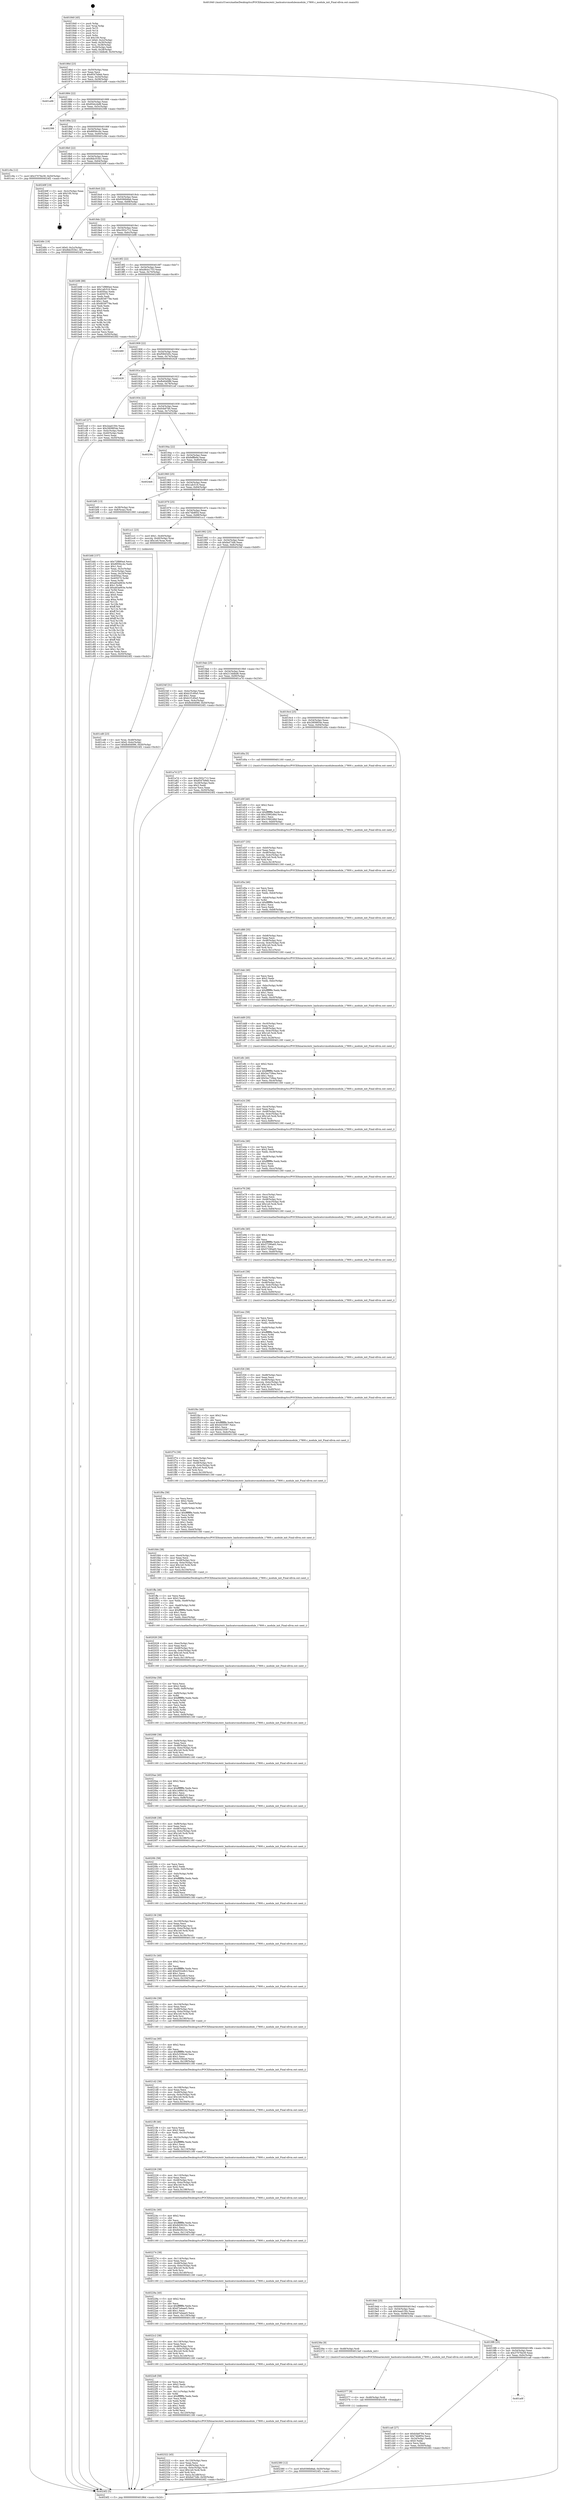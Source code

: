 digraph "0x401840" {
  label = "0x401840 (/mnt/c/Users/mathe/Desktop/tcc/POCII/binaries/extr_hashcatsrcmodulesmodule_17800.c_module_init_Final-ollvm.out::main(0))"
  labelloc = "t"
  node[shape=record]

  Entry [label="",width=0.3,height=0.3,shape=circle,fillcolor=black,style=filled]
  "0x40186d" [label="{
     0x40186d [23]\l
     | [instrs]\l
     &nbsp;&nbsp;0x40186d \<+3\>: mov -0x50(%rbp),%eax\l
     &nbsp;&nbsp;0x401870 \<+2\>: mov %eax,%ecx\l
     &nbsp;&nbsp;0x401872 \<+6\>: sub $0x8547b9eb,%ecx\l
     &nbsp;&nbsp;0x401878 \<+3\>: mov %eax,-0x54(%rbp)\l
     &nbsp;&nbsp;0x40187b \<+3\>: mov %ecx,-0x58(%rbp)\l
     &nbsp;&nbsp;0x40187e \<+6\>: je 0000000000401a98 \<main+0x258\>\l
  }"]
  "0x401a98" [label="{
     0x401a98\l
  }", style=dashed]
  "0x401884" [label="{
     0x401884 [22]\l
     | [instrs]\l
     &nbsp;&nbsp;0x401884 \<+5\>: jmp 0000000000401889 \<main+0x49\>\l
     &nbsp;&nbsp;0x401889 \<+3\>: mov -0x54(%rbp),%eax\l
     &nbsp;&nbsp;0x40188c \<+5\>: sub $0x85dccbd8,%eax\l
     &nbsp;&nbsp;0x401891 \<+3\>: mov %eax,-0x5c(%rbp)\l
     &nbsp;&nbsp;0x401894 \<+6\>: je 0000000000402398 \<main+0xb58\>\l
  }"]
  Exit [label="",width=0.3,height=0.3,shape=circle,fillcolor=black,style=filled,peripheries=2]
  "0x402398" [label="{
     0x402398\l
  }", style=dashed]
  "0x40189a" [label="{
     0x40189a [22]\l
     | [instrs]\l
     &nbsp;&nbsp;0x40189a \<+5\>: jmp 000000000040189f \<main+0x5f\>\l
     &nbsp;&nbsp;0x40189f \<+3\>: mov -0x54(%rbp),%eax\l
     &nbsp;&nbsp;0x4018a2 \<+5\>: sub $0x8959cc4c,%eax\l
     &nbsp;&nbsp;0x4018a7 \<+3\>: mov %eax,-0x60(%rbp)\l
     &nbsp;&nbsp;0x4018aa \<+6\>: je 0000000000401c9a \<main+0x45a\>\l
  }"]
  "0x402380" [label="{
     0x402380 [12]\l
     | [instrs]\l
     &nbsp;&nbsp;0x402380 \<+7\>: movl $0x9366b8ab,-0x50(%rbp)\l
     &nbsp;&nbsp;0x402387 \<+5\>: jmp 00000000004024f2 \<main+0xcb2\>\l
  }"]
  "0x401c9a" [label="{
     0x401c9a [12]\l
     | [instrs]\l
     &nbsp;&nbsp;0x401c9a \<+7\>: movl $0x37076e39,-0x50(%rbp)\l
     &nbsp;&nbsp;0x401ca1 \<+5\>: jmp 00000000004024f2 \<main+0xcb2\>\l
  }"]
  "0x4018b0" [label="{
     0x4018b0 [22]\l
     | [instrs]\l
     &nbsp;&nbsp;0x4018b0 \<+5\>: jmp 00000000004018b5 \<main+0x75\>\l
     &nbsp;&nbsp;0x4018b5 \<+3\>: mov -0x54(%rbp),%eax\l
     &nbsp;&nbsp;0x4018b8 \<+5\>: sub $0x8bb353b1,%eax\l
     &nbsp;&nbsp;0x4018bd \<+3\>: mov %eax,-0x64(%rbp)\l
     &nbsp;&nbsp;0x4018c0 \<+6\>: je 000000000040249f \<main+0xc5f\>\l
  }"]
  "0x402377" [label="{
     0x402377 [9]\l
     | [instrs]\l
     &nbsp;&nbsp;0x402377 \<+4\>: mov -0x48(%rbp),%rdi\l
     &nbsp;&nbsp;0x40237b \<+5\>: call 0000000000401030 \<free@plt\>\l
     | [calls]\l
     &nbsp;&nbsp;0x401030 \{1\} (unknown)\l
  }"]
  "0x40249f" [label="{
     0x40249f [19]\l
     | [instrs]\l
     &nbsp;&nbsp;0x40249f \<+3\>: mov -0x2c(%rbp),%eax\l
     &nbsp;&nbsp;0x4024a2 \<+7\>: add $0x100,%rsp\l
     &nbsp;&nbsp;0x4024a9 \<+1\>: pop %rbx\l
     &nbsp;&nbsp;0x4024aa \<+2\>: pop %r12\l
     &nbsp;&nbsp;0x4024ac \<+2\>: pop %r14\l
     &nbsp;&nbsp;0x4024ae \<+2\>: pop %r15\l
     &nbsp;&nbsp;0x4024b0 \<+1\>: pop %rbp\l
     &nbsp;&nbsp;0x4024b1 \<+1\>: ret\l
  }"]
  "0x4018c6" [label="{
     0x4018c6 [22]\l
     | [instrs]\l
     &nbsp;&nbsp;0x4018c6 \<+5\>: jmp 00000000004018cb \<main+0x8b\>\l
     &nbsp;&nbsp;0x4018cb \<+3\>: mov -0x54(%rbp),%eax\l
     &nbsp;&nbsp;0x4018ce \<+5\>: sub $0x9366b8ab,%eax\l
     &nbsp;&nbsp;0x4018d3 \<+3\>: mov %eax,-0x68(%rbp)\l
     &nbsp;&nbsp;0x4018d6 \<+6\>: je 000000000040248c \<main+0xc4c\>\l
  }"]
  "0x402322" [label="{
     0x402322 [45]\l
     | [instrs]\l
     &nbsp;&nbsp;0x402322 \<+6\>: mov -0x120(%rbp),%ecx\l
     &nbsp;&nbsp;0x402328 \<+3\>: imul %eax,%ecx\l
     &nbsp;&nbsp;0x40232b \<+4\>: mov -0x48(%rbp),%rsi\l
     &nbsp;&nbsp;0x40232f \<+4\>: movslq -0x4c(%rbp),%rdi\l
     &nbsp;&nbsp;0x402333 \<+7\>: imul $0x1e0,%rdi,%rdi\l
     &nbsp;&nbsp;0x40233a \<+3\>: add %rdi,%rsi\l
     &nbsp;&nbsp;0x40233d \<+6\>: mov %ecx,0x1d8(%rsi)\l
     &nbsp;&nbsp;0x402343 \<+7\>: movl $0xfa473db,-0x50(%rbp)\l
     &nbsp;&nbsp;0x40234a \<+5\>: jmp 00000000004024f2 \<main+0xcb2\>\l
  }"]
  "0x40248c" [label="{
     0x40248c [19]\l
     | [instrs]\l
     &nbsp;&nbsp;0x40248c \<+7\>: movl $0x0,-0x2c(%rbp)\l
     &nbsp;&nbsp;0x402493 \<+7\>: movl $0x8bb353b1,-0x50(%rbp)\l
     &nbsp;&nbsp;0x40249a \<+5\>: jmp 00000000004024f2 \<main+0xcb2\>\l
  }"]
  "0x4018dc" [label="{
     0x4018dc [22]\l
     | [instrs]\l
     &nbsp;&nbsp;0x4018dc \<+5\>: jmp 00000000004018e1 \<main+0xa1\>\l
     &nbsp;&nbsp;0x4018e1 \<+3\>: mov -0x54(%rbp),%eax\l
     &nbsp;&nbsp;0x4018e4 \<+5\>: sub $0xc502c712,%eax\l
     &nbsp;&nbsp;0x4018e9 \<+3\>: mov %eax,-0x6c(%rbp)\l
     &nbsp;&nbsp;0x4018ec \<+6\>: je 0000000000401b98 \<main+0x358\>\l
  }"]
  "0x4022e8" [label="{
     0x4022e8 [58]\l
     | [instrs]\l
     &nbsp;&nbsp;0x4022e8 \<+2\>: xor %ecx,%ecx\l
     &nbsp;&nbsp;0x4022ea \<+5\>: mov $0x2,%edx\l
     &nbsp;&nbsp;0x4022ef \<+6\>: mov %edx,-0x11c(%rbp)\l
     &nbsp;&nbsp;0x4022f5 \<+1\>: cltd\l
     &nbsp;&nbsp;0x4022f6 \<+7\>: mov -0x11c(%rbp),%r8d\l
     &nbsp;&nbsp;0x4022fd \<+3\>: idiv %r8d\l
     &nbsp;&nbsp;0x402300 \<+6\>: imul $0xfffffffe,%edx,%edx\l
     &nbsp;&nbsp;0x402306 \<+3\>: mov %ecx,%r9d\l
     &nbsp;&nbsp;0x402309 \<+3\>: sub %edx,%r9d\l
     &nbsp;&nbsp;0x40230c \<+2\>: mov %ecx,%edx\l
     &nbsp;&nbsp;0x40230e \<+3\>: sub $0x1,%edx\l
     &nbsp;&nbsp;0x402311 \<+3\>: add %edx,%r9d\l
     &nbsp;&nbsp;0x402314 \<+3\>: sub %r9d,%ecx\l
     &nbsp;&nbsp;0x402317 \<+6\>: mov %ecx,-0x120(%rbp)\l
     &nbsp;&nbsp;0x40231d \<+5\>: call 0000000000401160 \<next_i\>\l
     | [calls]\l
     &nbsp;&nbsp;0x401160 \{1\} (/mnt/c/Users/mathe/Desktop/tcc/POCII/binaries/extr_hashcatsrcmodulesmodule_17800.c_module_init_Final-ollvm.out::next_i)\l
  }"]
  "0x401b98" [label="{
     0x401b98 [88]\l
     | [instrs]\l
     &nbsp;&nbsp;0x401b98 \<+5\>: mov $0x72f880a4,%eax\l
     &nbsp;&nbsp;0x401b9d \<+5\>: mov $0x1afc516,%ecx\l
     &nbsp;&nbsp;0x401ba2 \<+7\>: mov 0x4050ac,%edx\l
     &nbsp;&nbsp;0x401ba9 \<+7\>: mov 0x405070,%esi\l
     &nbsp;&nbsp;0x401bb0 \<+2\>: mov %edx,%edi\l
     &nbsp;&nbsp;0x401bb2 \<+6\>: add $0x8038778e,%edi\l
     &nbsp;&nbsp;0x401bb8 \<+3\>: sub $0x1,%edi\l
     &nbsp;&nbsp;0x401bbb \<+6\>: sub $0x8038778e,%edi\l
     &nbsp;&nbsp;0x401bc1 \<+3\>: imul %edi,%edx\l
     &nbsp;&nbsp;0x401bc4 \<+3\>: and $0x1,%edx\l
     &nbsp;&nbsp;0x401bc7 \<+3\>: cmp $0x0,%edx\l
     &nbsp;&nbsp;0x401bca \<+4\>: sete %r8b\l
     &nbsp;&nbsp;0x401bce \<+3\>: cmp $0xa,%esi\l
     &nbsp;&nbsp;0x401bd1 \<+4\>: setl %r9b\l
     &nbsp;&nbsp;0x401bd5 \<+3\>: mov %r8b,%r10b\l
     &nbsp;&nbsp;0x401bd8 \<+3\>: and %r9b,%r10b\l
     &nbsp;&nbsp;0x401bdb \<+3\>: xor %r9b,%r8b\l
     &nbsp;&nbsp;0x401bde \<+3\>: or %r8b,%r10b\l
     &nbsp;&nbsp;0x401be1 \<+4\>: test $0x1,%r10b\l
     &nbsp;&nbsp;0x401be5 \<+3\>: cmovne %ecx,%eax\l
     &nbsp;&nbsp;0x401be8 \<+3\>: mov %eax,-0x50(%rbp)\l
     &nbsp;&nbsp;0x401beb \<+5\>: jmp 00000000004024f2 \<main+0xcb2\>\l
  }"]
  "0x4018f2" [label="{
     0x4018f2 [22]\l
     | [instrs]\l
     &nbsp;&nbsp;0x4018f2 \<+5\>: jmp 00000000004018f7 \<main+0xb7\>\l
     &nbsp;&nbsp;0x4018f7 \<+3\>: mov -0x54(%rbp),%eax\l
     &nbsp;&nbsp;0x4018fa \<+5\>: sub $0xd9cb1753,%eax\l
     &nbsp;&nbsp;0x4018ff \<+3\>: mov %eax,-0x70(%rbp)\l
     &nbsp;&nbsp;0x401902 \<+6\>: je 0000000000402480 \<main+0xc40\>\l
  }"]
  "0x4022c2" [label="{
     0x4022c2 [38]\l
     | [instrs]\l
     &nbsp;&nbsp;0x4022c2 \<+6\>: mov -0x118(%rbp),%ecx\l
     &nbsp;&nbsp;0x4022c8 \<+3\>: imul %eax,%ecx\l
     &nbsp;&nbsp;0x4022cb \<+4\>: mov -0x48(%rbp),%rsi\l
     &nbsp;&nbsp;0x4022cf \<+4\>: movslq -0x4c(%rbp),%rdi\l
     &nbsp;&nbsp;0x4022d3 \<+7\>: imul $0x1e0,%rdi,%rdi\l
     &nbsp;&nbsp;0x4022da \<+3\>: add %rdi,%rsi\l
     &nbsp;&nbsp;0x4022dd \<+6\>: mov %ecx,0x1d4(%rsi)\l
     &nbsp;&nbsp;0x4022e3 \<+5\>: call 0000000000401160 \<next_i\>\l
     | [calls]\l
     &nbsp;&nbsp;0x401160 \{1\} (/mnt/c/Users/mathe/Desktop/tcc/POCII/binaries/extr_hashcatsrcmodulesmodule_17800.c_module_init_Final-ollvm.out::next_i)\l
  }"]
  "0x402480" [label="{
     0x402480\l
  }", style=dashed]
  "0x401908" [label="{
     0x401908 [22]\l
     | [instrs]\l
     &nbsp;&nbsp;0x401908 \<+5\>: jmp 000000000040190d \<main+0xcd\>\l
     &nbsp;&nbsp;0x40190d \<+3\>: mov -0x54(%rbp),%eax\l
     &nbsp;&nbsp;0x401910 \<+5\>: sub $0xf584545c,%eax\l
     &nbsp;&nbsp;0x401915 \<+3\>: mov %eax,-0x74(%rbp)\l
     &nbsp;&nbsp;0x401918 \<+6\>: je 0000000000402428 \<main+0xbe8\>\l
  }"]
  "0x40229a" [label="{
     0x40229a [40]\l
     | [instrs]\l
     &nbsp;&nbsp;0x40229a \<+5\>: mov $0x2,%ecx\l
     &nbsp;&nbsp;0x40229f \<+1\>: cltd\l
     &nbsp;&nbsp;0x4022a0 \<+2\>: idiv %ecx\l
     &nbsp;&nbsp;0x4022a2 \<+6\>: imul $0xfffffffe,%edx,%ecx\l
     &nbsp;&nbsp;0x4022a8 \<+6\>: sub $0x67a4aae5,%ecx\l
     &nbsp;&nbsp;0x4022ae \<+3\>: add $0x1,%ecx\l
     &nbsp;&nbsp;0x4022b1 \<+6\>: add $0x67a4aae5,%ecx\l
     &nbsp;&nbsp;0x4022b7 \<+6\>: mov %ecx,-0x118(%rbp)\l
     &nbsp;&nbsp;0x4022bd \<+5\>: call 0000000000401160 \<next_i\>\l
     | [calls]\l
     &nbsp;&nbsp;0x401160 \{1\} (/mnt/c/Users/mathe/Desktop/tcc/POCII/binaries/extr_hashcatsrcmodulesmodule_17800.c_module_init_Final-ollvm.out::next_i)\l
  }"]
  "0x402428" [label="{
     0x402428\l
  }", style=dashed]
  "0x40191e" [label="{
     0x40191e [22]\l
     | [instrs]\l
     &nbsp;&nbsp;0x40191e \<+5\>: jmp 0000000000401923 \<main+0xe3\>\l
     &nbsp;&nbsp;0x401923 \<+3\>: mov -0x54(%rbp),%eax\l
     &nbsp;&nbsp;0x401926 \<+5\>: sub $0xfb40d086,%eax\l
     &nbsp;&nbsp;0x40192b \<+3\>: mov %eax,-0x78(%rbp)\l
     &nbsp;&nbsp;0x40192e \<+6\>: je 0000000000401cef \<main+0x4af\>\l
  }"]
  "0x402274" [label="{
     0x402274 [38]\l
     | [instrs]\l
     &nbsp;&nbsp;0x402274 \<+6\>: mov -0x114(%rbp),%ecx\l
     &nbsp;&nbsp;0x40227a \<+3\>: imul %eax,%ecx\l
     &nbsp;&nbsp;0x40227d \<+4\>: mov -0x48(%rbp),%rsi\l
     &nbsp;&nbsp;0x402281 \<+4\>: movslq -0x4c(%rbp),%rdi\l
     &nbsp;&nbsp;0x402285 \<+7\>: imul $0x1e0,%rdi,%rdi\l
     &nbsp;&nbsp;0x40228c \<+3\>: add %rdi,%rsi\l
     &nbsp;&nbsp;0x40228f \<+6\>: mov %ecx,0x1d0(%rsi)\l
     &nbsp;&nbsp;0x402295 \<+5\>: call 0000000000401160 \<next_i\>\l
     | [calls]\l
     &nbsp;&nbsp;0x401160 \{1\} (/mnt/c/Users/mathe/Desktop/tcc/POCII/binaries/extr_hashcatsrcmodulesmodule_17800.c_module_init_Final-ollvm.out::next_i)\l
  }"]
  "0x401cef" [label="{
     0x401cef [27]\l
     | [instrs]\l
     &nbsp;&nbsp;0x401cef \<+5\>: mov $0x2ead150c,%eax\l
     &nbsp;&nbsp;0x401cf4 \<+5\>: mov $0x2809854e,%ecx\l
     &nbsp;&nbsp;0x401cf9 \<+3\>: mov -0x4c(%rbp),%edx\l
     &nbsp;&nbsp;0x401cfc \<+3\>: cmp -0x40(%rbp),%edx\l
     &nbsp;&nbsp;0x401cff \<+3\>: cmovl %ecx,%eax\l
     &nbsp;&nbsp;0x401d02 \<+3\>: mov %eax,-0x50(%rbp)\l
     &nbsp;&nbsp;0x401d05 \<+5\>: jmp 00000000004024f2 \<main+0xcb2\>\l
  }"]
  "0x401934" [label="{
     0x401934 [22]\l
     | [instrs]\l
     &nbsp;&nbsp;0x401934 \<+5\>: jmp 0000000000401939 \<main+0xf9\>\l
     &nbsp;&nbsp;0x401939 \<+3\>: mov -0x54(%rbp),%eax\l
     &nbsp;&nbsp;0x40193c \<+5\>: sub $0xfcfa9784,%eax\l
     &nbsp;&nbsp;0x401941 \<+3\>: mov %eax,-0x7c(%rbp)\l
     &nbsp;&nbsp;0x401944 \<+6\>: je 000000000040238c \<main+0xb4c\>\l
  }"]
  "0x40224c" [label="{
     0x40224c [40]\l
     | [instrs]\l
     &nbsp;&nbsp;0x40224c \<+5\>: mov $0x2,%ecx\l
     &nbsp;&nbsp;0x402251 \<+1\>: cltd\l
     &nbsp;&nbsp;0x402252 \<+2\>: idiv %ecx\l
     &nbsp;&nbsp;0x402254 \<+6\>: imul $0xfffffffe,%edx,%ecx\l
     &nbsp;&nbsp;0x40225a \<+6\>: add $0x8d29232c,%ecx\l
     &nbsp;&nbsp;0x402260 \<+3\>: add $0x1,%ecx\l
     &nbsp;&nbsp;0x402263 \<+6\>: sub $0x8d29232c,%ecx\l
     &nbsp;&nbsp;0x402269 \<+6\>: mov %ecx,-0x114(%rbp)\l
     &nbsp;&nbsp;0x40226f \<+5\>: call 0000000000401160 \<next_i\>\l
     | [calls]\l
     &nbsp;&nbsp;0x401160 \{1\} (/mnt/c/Users/mathe/Desktop/tcc/POCII/binaries/extr_hashcatsrcmodulesmodule_17800.c_module_init_Final-ollvm.out::next_i)\l
  }"]
  "0x40238c" [label="{
     0x40238c\l
  }", style=dashed]
  "0x40194a" [label="{
     0x40194a [22]\l
     | [instrs]\l
     &nbsp;&nbsp;0x40194a \<+5\>: jmp 000000000040194f \<main+0x10f\>\l
     &nbsp;&nbsp;0x40194f \<+3\>: mov -0x54(%rbp),%eax\l
     &nbsp;&nbsp;0x401952 \<+5\>: sub $0xfefffe6e,%eax\l
     &nbsp;&nbsp;0x401957 \<+3\>: mov %eax,-0x80(%rbp)\l
     &nbsp;&nbsp;0x40195a \<+6\>: je 00000000004024e6 \<main+0xca6\>\l
  }"]
  "0x402226" [label="{
     0x402226 [38]\l
     | [instrs]\l
     &nbsp;&nbsp;0x402226 \<+6\>: mov -0x110(%rbp),%ecx\l
     &nbsp;&nbsp;0x40222c \<+3\>: imul %eax,%ecx\l
     &nbsp;&nbsp;0x40222f \<+4\>: mov -0x48(%rbp),%rsi\l
     &nbsp;&nbsp;0x402233 \<+4\>: movslq -0x4c(%rbp),%rdi\l
     &nbsp;&nbsp;0x402237 \<+7\>: imul $0x1e0,%rdi,%rdi\l
     &nbsp;&nbsp;0x40223e \<+3\>: add %rdi,%rsi\l
     &nbsp;&nbsp;0x402241 \<+6\>: mov %ecx,0x198(%rsi)\l
     &nbsp;&nbsp;0x402247 \<+5\>: call 0000000000401160 \<next_i\>\l
     | [calls]\l
     &nbsp;&nbsp;0x401160 \{1\} (/mnt/c/Users/mathe/Desktop/tcc/POCII/binaries/extr_hashcatsrcmodulesmodule_17800.c_module_init_Final-ollvm.out::next_i)\l
  }"]
  "0x4024e6" [label="{
     0x4024e6\l
  }", style=dashed]
  "0x401960" [label="{
     0x401960 [25]\l
     | [instrs]\l
     &nbsp;&nbsp;0x401960 \<+5\>: jmp 0000000000401965 \<main+0x125\>\l
     &nbsp;&nbsp;0x401965 \<+3\>: mov -0x54(%rbp),%eax\l
     &nbsp;&nbsp;0x401968 \<+5\>: sub $0x1afc516,%eax\l
     &nbsp;&nbsp;0x40196d \<+6\>: mov %eax,-0x84(%rbp)\l
     &nbsp;&nbsp;0x401973 \<+6\>: je 0000000000401bf0 \<main+0x3b0\>\l
  }"]
  "0x4021f8" [label="{
     0x4021f8 [46]\l
     | [instrs]\l
     &nbsp;&nbsp;0x4021f8 \<+2\>: xor %ecx,%ecx\l
     &nbsp;&nbsp;0x4021fa \<+5\>: mov $0x2,%edx\l
     &nbsp;&nbsp;0x4021ff \<+6\>: mov %edx,-0x10c(%rbp)\l
     &nbsp;&nbsp;0x402205 \<+1\>: cltd\l
     &nbsp;&nbsp;0x402206 \<+7\>: mov -0x10c(%rbp),%r8d\l
     &nbsp;&nbsp;0x40220d \<+3\>: idiv %r8d\l
     &nbsp;&nbsp;0x402210 \<+6\>: imul $0xfffffffe,%edx,%edx\l
     &nbsp;&nbsp;0x402216 \<+3\>: sub $0x1,%ecx\l
     &nbsp;&nbsp;0x402219 \<+2\>: sub %ecx,%edx\l
     &nbsp;&nbsp;0x40221b \<+6\>: mov %edx,-0x110(%rbp)\l
     &nbsp;&nbsp;0x402221 \<+5\>: call 0000000000401160 \<next_i\>\l
     | [calls]\l
     &nbsp;&nbsp;0x401160 \{1\} (/mnt/c/Users/mathe/Desktop/tcc/POCII/binaries/extr_hashcatsrcmodulesmodule_17800.c_module_init_Final-ollvm.out::next_i)\l
  }"]
  "0x401bf0" [label="{
     0x401bf0 [13]\l
     | [instrs]\l
     &nbsp;&nbsp;0x401bf0 \<+4\>: mov -0x38(%rbp),%rax\l
     &nbsp;&nbsp;0x401bf4 \<+4\>: mov 0x8(%rax),%rdi\l
     &nbsp;&nbsp;0x401bf8 \<+5\>: call 0000000000401060 \<atoi@plt\>\l
     | [calls]\l
     &nbsp;&nbsp;0x401060 \{1\} (unknown)\l
  }"]
  "0x401979" [label="{
     0x401979 [25]\l
     | [instrs]\l
     &nbsp;&nbsp;0x401979 \<+5\>: jmp 000000000040197e \<main+0x13e\>\l
     &nbsp;&nbsp;0x40197e \<+3\>: mov -0x54(%rbp),%eax\l
     &nbsp;&nbsp;0x401981 \<+5\>: sub $0x74b8f54,%eax\l
     &nbsp;&nbsp;0x401986 \<+6\>: mov %eax,-0x88(%rbp)\l
     &nbsp;&nbsp;0x40198c \<+6\>: je 0000000000401cc1 \<main+0x481\>\l
  }"]
  "0x4021d2" [label="{
     0x4021d2 [38]\l
     | [instrs]\l
     &nbsp;&nbsp;0x4021d2 \<+6\>: mov -0x108(%rbp),%ecx\l
     &nbsp;&nbsp;0x4021d8 \<+3\>: imul %eax,%ecx\l
     &nbsp;&nbsp;0x4021db \<+4\>: mov -0x48(%rbp),%rsi\l
     &nbsp;&nbsp;0x4021df \<+4\>: movslq -0x4c(%rbp),%rdi\l
     &nbsp;&nbsp;0x4021e3 \<+7\>: imul $0x1e0,%rdi,%rdi\l
     &nbsp;&nbsp;0x4021ea \<+3\>: add %rdi,%rsi\l
     &nbsp;&nbsp;0x4021ed \<+6\>: mov %ecx,0x194(%rsi)\l
     &nbsp;&nbsp;0x4021f3 \<+5\>: call 0000000000401160 \<next_i\>\l
     | [calls]\l
     &nbsp;&nbsp;0x401160 \{1\} (/mnt/c/Users/mathe/Desktop/tcc/POCII/binaries/extr_hashcatsrcmodulesmodule_17800.c_module_init_Final-ollvm.out::next_i)\l
  }"]
  "0x401cc1" [label="{
     0x401cc1 [23]\l
     | [instrs]\l
     &nbsp;&nbsp;0x401cc1 \<+7\>: movl $0x1,-0x40(%rbp)\l
     &nbsp;&nbsp;0x401cc8 \<+4\>: movslq -0x40(%rbp),%rax\l
     &nbsp;&nbsp;0x401ccc \<+7\>: imul $0x1e0,%rax,%rdi\l
     &nbsp;&nbsp;0x401cd3 \<+5\>: call 0000000000401050 \<malloc@plt\>\l
     | [calls]\l
     &nbsp;&nbsp;0x401050 \{1\} (unknown)\l
  }"]
  "0x401992" [label="{
     0x401992 [25]\l
     | [instrs]\l
     &nbsp;&nbsp;0x401992 \<+5\>: jmp 0000000000401997 \<main+0x157\>\l
     &nbsp;&nbsp;0x401997 \<+3\>: mov -0x54(%rbp),%eax\l
     &nbsp;&nbsp;0x40199a \<+5\>: sub $0xfa473db,%eax\l
     &nbsp;&nbsp;0x40199f \<+6\>: mov %eax,-0x8c(%rbp)\l
     &nbsp;&nbsp;0x4019a5 \<+6\>: je 000000000040234f \<main+0xb0f\>\l
  }"]
  "0x4021aa" [label="{
     0x4021aa [40]\l
     | [instrs]\l
     &nbsp;&nbsp;0x4021aa \<+5\>: mov $0x2,%ecx\l
     &nbsp;&nbsp;0x4021af \<+1\>: cltd\l
     &nbsp;&nbsp;0x4021b0 \<+2\>: idiv %ecx\l
     &nbsp;&nbsp;0x4021b2 \<+6\>: imul $0xfffffffe,%edx,%ecx\l
     &nbsp;&nbsp;0x4021b8 \<+6\>: sub $0x5c539ced,%ecx\l
     &nbsp;&nbsp;0x4021be \<+3\>: add $0x1,%ecx\l
     &nbsp;&nbsp;0x4021c1 \<+6\>: add $0x5c539ced,%ecx\l
     &nbsp;&nbsp;0x4021c7 \<+6\>: mov %ecx,-0x108(%rbp)\l
     &nbsp;&nbsp;0x4021cd \<+5\>: call 0000000000401160 \<next_i\>\l
     | [calls]\l
     &nbsp;&nbsp;0x401160 \{1\} (/mnt/c/Users/mathe/Desktop/tcc/POCII/binaries/extr_hashcatsrcmodulesmodule_17800.c_module_init_Final-ollvm.out::next_i)\l
  }"]
  "0x40234f" [label="{
     0x40234f [31]\l
     | [instrs]\l
     &nbsp;&nbsp;0x40234f \<+3\>: mov -0x4c(%rbp),%eax\l
     &nbsp;&nbsp;0x402352 \<+5\>: add $0xb1f1d0a5,%eax\l
     &nbsp;&nbsp;0x402357 \<+3\>: add $0x1,%eax\l
     &nbsp;&nbsp;0x40235a \<+5\>: sub $0xb1f1d0a5,%eax\l
     &nbsp;&nbsp;0x40235f \<+3\>: mov %eax,-0x4c(%rbp)\l
     &nbsp;&nbsp;0x402362 \<+7\>: movl $0xfb40d086,-0x50(%rbp)\l
     &nbsp;&nbsp;0x402369 \<+5\>: jmp 00000000004024f2 \<main+0xcb2\>\l
  }"]
  "0x4019ab" [label="{
     0x4019ab [25]\l
     | [instrs]\l
     &nbsp;&nbsp;0x4019ab \<+5\>: jmp 00000000004019b0 \<main+0x170\>\l
     &nbsp;&nbsp;0x4019b0 \<+3\>: mov -0x54(%rbp),%eax\l
     &nbsp;&nbsp;0x4019b3 \<+5\>: sub $0x213ddbd6,%eax\l
     &nbsp;&nbsp;0x4019b8 \<+6\>: mov %eax,-0x90(%rbp)\l
     &nbsp;&nbsp;0x4019be \<+6\>: je 0000000000401a7d \<main+0x23d\>\l
  }"]
  "0x402184" [label="{
     0x402184 [38]\l
     | [instrs]\l
     &nbsp;&nbsp;0x402184 \<+6\>: mov -0x104(%rbp),%ecx\l
     &nbsp;&nbsp;0x40218a \<+3\>: imul %eax,%ecx\l
     &nbsp;&nbsp;0x40218d \<+4\>: mov -0x48(%rbp),%rsi\l
     &nbsp;&nbsp;0x402191 \<+4\>: movslq -0x4c(%rbp),%rdi\l
     &nbsp;&nbsp;0x402195 \<+7\>: imul $0x1e0,%rdi,%rdi\l
     &nbsp;&nbsp;0x40219c \<+3\>: add %rdi,%rsi\l
     &nbsp;&nbsp;0x40219f \<+6\>: mov %ecx,0x190(%rsi)\l
     &nbsp;&nbsp;0x4021a5 \<+5\>: call 0000000000401160 \<next_i\>\l
     | [calls]\l
     &nbsp;&nbsp;0x401160 \{1\} (/mnt/c/Users/mathe/Desktop/tcc/POCII/binaries/extr_hashcatsrcmodulesmodule_17800.c_module_init_Final-ollvm.out::next_i)\l
  }"]
  "0x401a7d" [label="{
     0x401a7d [27]\l
     | [instrs]\l
     &nbsp;&nbsp;0x401a7d \<+5\>: mov $0xc502c712,%eax\l
     &nbsp;&nbsp;0x401a82 \<+5\>: mov $0x8547b9eb,%ecx\l
     &nbsp;&nbsp;0x401a87 \<+3\>: mov -0x28(%rbp),%edx\l
     &nbsp;&nbsp;0x401a8a \<+3\>: cmp $0x2,%edx\l
     &nbsp;&nbsp;0x401a8d \<+3\>: cmovne %ecx,%eax\l
     &nbsp;&nbsp;0x401a90 \<+3\>: mov %eax,-0x50(%rbp)\l
     &nbsp;&nbsp;0x401a93 \<+5\>: jmp 00000000004024f2 \<main+0xcb2\>\l
  }"]
  "0x4019c4" [label="{
     0x4019c4 [25]\l
     | [instrs]\l
     &nbsp;&nbsp;0x4019c4 \<+5\>: jmp 00000000004019c9 \<main+0x189\>\l
     &nbsp;&nbsp;0x4019c9 \<+3\>: mov -0x54(%rbp),%eax\l
     &nbsp;&nbsp;0x4019cc \<+5\>: sub $0x2809854e,%eax\l
     &nbsp;&nbsp;0x4019d1 \<+6\>: mov %eax,-0x94(%rbp)\l
     &nbsp;&nbsp;0x4019d7 \<+6\>: je 0000000000401d0a \<main+0x4ca\>\l
  }"]
  "0x4024f2" [label="{
     0x4024f2 [5]\l
     | [instrs]\l
     &nbsp;&nbsp;0x4024f2 \<+5\>: jmp 000000000040186d \<main+0x2d\>\l
  }"]
  "0x401840" [label="{
     0x401840 [45]\l
     | [instrs]\l
     &nbsp;&nbsp;0x401840 \<+1\>: push %rbp\l
     &nbsp;&nbsp;0x401841 \<+3\>: mov %rsp,%rbp\l
     &nbsp;&nbsp;0x401844 \<+2\>: push %r15\l
     &nbsp;&nbsp;0x401846 \<+2\>: push %r14\l
     &nbsp;&nbsp;0x401848 \<+2\>: push %r12\l
     &nbsp;&nbsp;0x40184a \<+1\>: push %rbx\l
     &nbsp;&nbsp;0x40184b \<+7\>: sub $0x100,%rsp\l
     &nbsp;&nbsp;0x401852 \<+7\>: movl $0x0,-0x2c(%rbp)\l
     &nbsp;&nbsp;0x401859 \<+3\>: mov %edi,-0x30(%rbp)\l
     &nbsp;&nbsp;0x40185c \<+4\>: mov %rsi,-0x38(%rbp)\l
     &nbsp;&nbsp;0x401860 \<+3\>: mov -0x30(%rbp),%edi\l
     &nbsp;&nbsp;0x401863 \<+3\>: mov %edi,-0x28(%rbp)\l
     &nbsp;&nbsp;0x401866 \<+7\>: movl $0x213ddbd6,-0x50(%rbp)\l
  }"]
  "0x401bfd" [label="{
     0x401bfd [157]\l
     | [instrs]\l
     &nbsp;&nbsp;0x401bfd \<+5\>: mov $0x72f880a4,%ecx\l
     &nbsp;&nbsp;0x401c02 \<+5\>: mov $0x8959cc4c,%edx\l
     &nbsp;&nbsp;0x401c07 \<+3\>: mov $0x1,%sil\l
     &nbsp;&nbsp;0x401c0a \<+3\>: mov %eax,-0x3c(%rbp)\l
     &nbsp;&nbsp;0x401c0d \<+3\>: mov -0x3c(%rbp),%eax\l
     &nbsp;&nbsp;0x401c10 \<+3\>: mov %eax,-0x24(%rbp)\l
     &nbsp;&nbsp;0x401c13 \<+7\>: mov 0x4050ac,%eax\l
     &nbsp;&nbsp;0x401c1a \<+8\>: mov 0x405070,%r8d\l
     &nbsp;&nbsp;0x401c22 \<+3\>: mov %eax,%r9d\l
     &nbsp;&nbsp;0x401c25 \<+7\>: sub $0xa83a663e,%r9d\l
     &nbsp;&nbsp;0x401c2c \<+4\>: sub $0x1,%r9d\l
     &nbsp;&nbsp;0x401c30 \<+7\>: add $0xa83a663e,%r9d\l
     &nbsp;&nbsp;0x401c37 \<+4\>: imul %r9d,%eax\l
     &nbsp;&nbsp;0x401c3b \<+3\>: and $0x1,%eax\l
     &nbsp;&nbsp;0x401c3e \<+3\>: cmp $0x0,%eax\l
     &nbsp;&nbsp;0x401c41 \<+4\>: sete %r10b\l
     &nbsp;&nbsp;0x401c45 \<+4\>: cmp $0xa,%r8d\l
     &nbsp;&nbsp;0x401c49 \<+4\>: setl %r11b\l
     &nbsp;&nbsp;0x401c4d \<+3\>: mov %r10b,%bl\l
     &nbsp;&nbsp;0x401c50 \<+3\>: xor $0xff,%bl\l
     &nbsp;&nbsp;0x401c53 \<+3\>: mov %r11b,%r14b\l
     &nbsp;&nbsp;0x401c56 \<+4\>: xor $0xff,%r14b\l
     &nbsp;&nbsp;0x401c5a \<+4\>: xor $0x1,%sil\l
     &nbsp;&nbsp;0x401c5e \<+3\>: mov %bl,%r15b\l
     &nbsp;&nbsp;0x401c61 \<+4\>: and $0xff,%r15b\l
     &nbsp;&nbsp;0x401c65 \<+3\>: and %sil,%r10b\l
     &nbsp;&nbsp;0x401c68 \<+3\>: mov %r14b,%r12b\l
     &nbsp;&nbsp;0x401c6b \<+4\>: and $0xff,%r12b\l
     &nbsp;&nbsp;0x401c6f \<+3\>: and %sil,%r11b\l
     &nbsp;&nbsp;0x401c72 \<+3\>: or %r10b,%r15b\l
     &nbsp;&nbsp;0x401c75 \<+3\>: or %r11b,%r12b\l
     &nbsp;&nbsp;0x401c78 \<+3\>: xor %r12b,%r15b\l
     &nbsp;&nbsp;0x401c7b \<+3\>: or %r14b,%bl\l
     &nbsp;&nbsp;0x401c7e \<+3\>: xor $0xff,%bl\l
     &nbsp;&nbsp;0x401c81 \<+4\>: or $0x1,%sil\l
     &nbsp;&nbsp;0x401c85 \<+3\>: and %sil,%bl\l
     &nbsp;&nbsp;0x401c88 \<+3\>: or %bl,%r15b\l
     &nbsp;&nbsp;0x401c8b \<+4\>: test $0x1,%r15b\l
     &nbsp;&nbsp;0x401c8f \<+3\>: cmovne %edx,%ecx\l
     &nbsp;&nbsp;0x401c92 \<+3\>: mov %ecx,-0x50(%rbp)\l
     &nbsp;&nbsp;0x401c95 \<+5\>: jmp 00000000004024f2 \<main+0xcb2\>\l
  }"]
  "0x40215c" [label="{
     0x40215c [40]\l
     | [instrs]\l
     &nbsp;&nbsp;0x40215c \<+5\>: mov $0x2,%ecx\l
     &nbsp;&nbsp;0x402161 \<+1\>: cltd\l
     &nbsp;&nbsp;0x402162 \<+2\>: idiv %ecx\l
     &nbsp;&nbsp;0x402164 \<+6\>: imul $0xfffffffe,%edx,%ecx\l
     &nbsp;&nbsp;0x40216a \<+6\>: add $0xe552e8c3,%ecx\l
     &nbsp;&nbsp;0x402170 \<+3\>: add $0x1,%ecx\l
     &nbsp;&nbsp;0x402173 \<+6\>: sub $0xe552e8c3,%ecx\l
     &nbsp;&nbsp;0x402179 \<+6\>: mov %ecx,-0x104(%rbp)\l
     &nbsp;&nbsp;0x40217f \<+5\>: call 0000000000401160 \<next_i\>\l
     | [calls]\l
     &nbsp;&nbsp;0x401160 \{1\} (/mnt/c/Users/mathe/Desktop/tcc/POCII/binaries/extr_hashcatsrcmodulesmodule_17800.c_module_init_Final-ollvm.out::next_i)\l
  }"]
  "0x401d0a" [label="{
     0x401d0a [5]\l
     | [instrs]\l
     &nbsp;&nbsp;0x401d0a \<+5\>: call 0000000000401160 \<next_i\>\l
     | [calls]\l
     &nbsp;&nbsp;0x401160 \{1\} (/mnt/c/Users/mathe/Desktop/tcc/POCII/binaries/extr_hashcatsrcmodulesmodule_17800.c_module_init_Final-ollvm.out::next_i)\l
  }"]
  "0x4019dd" [label="{
     0x4019dd [25]\l
     | [instrs]\l
     &nbsp;&nbsp;0x4019dd \<+5\>: jmp 00000000004019e2 \<main+0x1a2\>\l
     &nbsp;&nbsp;0x4019e2 \<+3\>: mov -0x54(%rbp),%eax\l
     &nbsp;&nbsp;0x4019e5 \<+5\>: sub $0x2ead150c,%eax\l
     &nbsp;&nbsp;0x4019ea \<+6\>: mov %eax,-0x98(%rbp)\l
     &nbsp;&nbsp;0x4019f0 \<+6\>: je 000000000040236e \<main+0xb2e\>\l
  }"]
  "0x402136" [label="{
     0x402136 [38]\l
     | [instrs]\l
     &nbsp;&nbsp;0x402136 \<+6\>: mov -0x100(%rbp),%ecx\l
     &nbsp;&nbsp;0x40213c \<+3\>: imul %eax,%ecx\l
     &nbsp;&nbsp;0x40213f \<+4\>: mov -0x48(%rbp),%rsi\l
     &nbsp;&nbsp;0x402143 \<+4\>: movslq -0x4c(%rbp),%rdi\l
     &nbsp;&nbsp;0x402147 \<+7\>: imul $0x1e0,%rdi,%rdi\l
     &nbsp;&nbsp;0x40214e \<+3\>: add %rdi,%rsi\l
     &nbsp;&nbsp;0x402151 \<+6\>: mov %ecx,0x18c(%rsi)\l
     &nbsp;&nbsp;0x402157 \<+5\>: call 0000000000401160 \<next_i\>\l
     | [calls]\l
     &nbsp;&nbsp;0x401160 \{1\} (/mnt/c/Users/mathe/Desktop/tcc/POCII/binaries/extr_hashcatsrcmodulesmodule_17800.c_module_init_Final-ollvm.out::next_i)\l
  }"]
  "0x40236e" [label="{
     0x40236e [9]\l
     | [instrs]\l
     &nbsp;&nbsp;0x40236e \<+4\>: mov -0x48(%rbp),%rdi\l
     &nbsp;&nbsp;0x402372 \<+5\>: call 00000000004013a0 \<module_init\>\l
     | [calls]\l
     &nbsp;&nbsp;0x4013a0 \{1\} (/mnt/c/Users/mathe/Desktop/tcc/POCII/binaries/extr_hashcatsrcmodulesmodule_17800.c_module_init_Final-ollvm.out::module_init)\l
  }"]
  "0x4019f6" [label="{
     0x4019f6 [25]\l
     | [instrs]\l
     &nbsp;&nbsp;0x4019f6 \<+5\>: jmp 00000000004019fb \<main+0x1bb\>\l
     &nbsp;&nbsp;0x4019fb \<+3\>: mov -0x54(%rbp),%eax\l
     &nbsp;&nbsp;0x4019fe \<+5\>: sub $0x37076e39,%eax\l
     &nbsp;&nbsp;0x401a03 \<+6\>: mov %eax,-0x9c(%rbp)\l
     &nbsp;&nbsp;0x401a09 \<+6\>: je 0000000000401ca6 \<main+0x466\>\l
  }"]
  "0x4020fc" [label="{
     0x4020fc [58]\l
     | [instrs]\l
     &nbsp;&nbsp;0x4020fc \<+2\>: xor %ecx,%ecx\l
     &nbsp;&nbsp;0x4020fe \<+5\>: mov $0x2,%edx\l
     &nbsp;&nbsp;0x402103 \<+6\>: mov %edx,-0xfc(%rbp)\l
     &nbsp;&nbsp;0x402109 \<+1\>: cltd\l
     &nbsp;&nbsp;0x40210a \<+7\>: mov -0xfc(%rbp),%r8d\l
     &nbsp;&nbsp;0x402111 \<+3\>: idiv %r8d\l
     &nbsp;&nbsp;0x402114 \<+6\>: imul $0xfffffffe,%edx,%edx\l
     &nbsp;&nbsp;0x40211a \<+3\>: mov %ecx,%r9d\l
     &nbsp;&nbsp;0x40211d \<+3\>: sub %edx,%r9d\l
     &nbsp;&nbsp;0x402120 \<+2\>: mov %ecx,%edx\l
     &nbsp;&nbsp;0x402122 \<+3\>: sub $0x1,%edx\l
     &nbsp;&nbsp;0x402125 \<+3\>: add %edx,%r9d\l
     &nbsp;&nbsp;0x402128 \<+3\>: sub %r9d,%ecx\l
     &nbsp;&nbsp;0x40212b \<+6\>: mov %ecx,-0x100(%rbp)\l
     &nbsp;&nbsp;0x402131 \<+5\>: call 0000000000401160 \<next_i\>\l
     | [calls]\l
     &nbsp;&nbsp;0x401160 \{1\} (/mnt/c/Users/mathe/Desktop/tcc/POCII/binaries/extr_hashcatsrcmodulesmodule_17800.c_module_init_Final-ollvm.out::next_i)\l
  }"]
  "0x401ca6" [label="{
     0x401ca6 [27]\l
     | [instrs]\l
     &nbsp;&nbsp;0x401ca6 \<+5\>: mov $0xfcfa9784,%eax\l
     &nbsp;&nbsp;0x401cab \<+5\>: mov $0x74b8f54,%ecx\l
     &nbsp;&nbsp;0x401cb0 \<+3\>: mov -0x24(%rbp),%edx\l
     &nbsp;&nbsp;0x401cb3 \<+3\>: cmp $0x0,%edx\l
     &nbsp;&nbsp;0x401cb6 \<+3\>: cmove %ecx,%eax\l
     &nbsp;&nbsp;0x401cb9 \<+3\>: mov %eax,-0x50(%rbp)\l
     &nbsp;&nbsp;0x401cbc \<+5\>: jmp 00000000004024f2 \<main+0xcb2\>\l
  }"]
  "0x401a0f" [label="{
     0x401a0f\l
  }", style=dashed]
  "0x401cd8" [label="{
     0x401cd8 [23]\l
     | [instrs]\l
     &nbsp;&nbsp;0x401cd8 \<+4\>: mov %rax,-0x48(%rbp)\l
     &nbsp;&nbsp;0x401cdc \<+7\>: movl $0x0,-0x4c(%rbp)\l
     &nbsp;&nbsp;0x401ce3 \<+7\>: movl $0xfb40d086,-0x50(%rbp)\l
     &nbsp;&nbsp;0x401cea \<+5\>: jmp 00000000004024f2 \<main+0xcb2\>\l
  }"]
  "0x401d0f" [label="{
     0x401d0f [40]\l
     | [instrs]\l
     &nbsp;&nbsp;0x401d0f \<+5\>: mov $0x2,%ecx\l
     &nbsp;&nbsp;0x401d14 \<+1\>: cltd\l
     &nbsp;&nbsp;0x401d15 \<+2\>: idiv %ecx\l
     &nbsp;&nbsp;0x401d17 \<+6\>: imul $0xfffffffe,%edx,%ecx\l
     &nbsp;&nbsp;0x401d1d \<+6\>: sub $0x33962d6d,%ecx\l
     &nbsp;&nbsp;0x401d23 \<+3\>: add $0x1,%ecx\l
     &nbsp;&nbsp;0x401d26 \<+6\>: add $0x33962d6d,%ecx\l
     &nbsp;&nbsp;0x401d2c \<+6\>: mov %ecx,-0xb0(%rbp)\l
     &nbsp;&nbsp;0x401d32 \<+5\>: call 0000000000401160 \<next_i\>\l
     | [calls]\l
     &nbsp;&nbsp;0x401160 \{1\} (/mnt/c/Users/mathe/Desktop/tcc/POCII/binaries/extr_hashcatsrcmodulesmodule_17800.c_module_init_Final-ollvm.out::next_i)\l
  }"]
  "0x401d37" [label="{
     0x401d37 [35]\l
     | [instrs]\l
     &nbsp;&nbsp;0x401d37 \<+6\>: mov -0xb0(%rbp),%ecx\l
     &nbsp;&nbsp;0x401d3d \<+3\>: imul %eax,%ecx\l
     &nbsp;&nbsp;0x401d40 \<+4\>: mov -0x48(%rbp),%rsi\l
     &nbsp;&nbsp;0x401d44 \<+4\>: movslq -0x4c(%rbp),%rdi\l
     &nbsp;&nbsp;0x401d48 \<+7\>: imul $0x1e0,%rdi,%rdi\l
     &nbsp;&nbsp;0x401d4f \<+3\>: add %rdi,%rsi\l
     &nbsp;&nbsp;0x401d52 \<+3\>: mov %ecx,0x18(%rsi)\l
     &nbsp;&nbsp;0x401d55 \<+5\>: call 0000000000401160 \<next_i\>\l
     | [calls]\l
     &nbsp;&nbsp;0x401160 \{1\} (/mnt/c/Users/mathe/Desktop/tcc/POCII/binaries/extr_hashcatsrcmodulesmodule_17800.c_module_init_Final-ollvm.out::next_i)\l
  }"]
  "0x401d5a" [label="{
     0x401d5a [46]\l
     | [instrs]\l
     &nbsp;&nbsp;0x401d5a \<+2\>: xor %ecx,%ecx\l
     &nbsp;&nbsp;0x401d5c \<+5\>: mov $0x2,%edx\l
     &nbsp;&nbsp;0x401d61 \<+6\>: mov %edx,-0xb4(%rbp)\l
     &nbsp;&nbsp;0x401d67 \<+1\>: cltd\l
     &nbsp;&nbsp;0x401d68 \<+7\>: mov -0xb4(%rbp),%r8d\l
     &nbsp;&nbsp;0x401d6f \<+3\>: idiv %r8d\l
     &nbsp;&nbsp;0x401d72 \<+6\>: imul $0xfffffffe,%edx,%edx\l
     &nbsp;&nbsp;0x401d78 \<+3\>: sub $0x1,%ecx\l
     &nbsp;&nbsp;0x401d7b \<+2\>: sub %ecx,%edx\l
     &nbsp;&nbsp;0x401d7d \<+6\>: mov %edx,-0xb8(%rbp)\l
     &nbsp;&nbsp;0x401d83 \<+5\>: call 0000000000401160 \<next_i\>\l
     | [calls]\l
     &nbsp;&nbsp;0x401160 \{1\} (/mnt/c/Users/mathe/Desktop/tcc/POCII/binaries/extr_hashcatsrcmodulesmodule_17800.c_module_init_Final-ollvm.out::next_i)\l
  }"]
  "0x401d88" [label="{
     0x401d88 [35]\l
     | [instrs]\l
     &nbsp;&nbsp;0x401d88 \<+6\>: mov -0xb8(%rbp),%ecx\l
     &nbsp;&nbsp;0x401d8e \<+3\>: imul %eax,%ecx\l
     &nbsp;&nbsp;0x401d91 \<+4\>: mov -0x48(%rbp),%rsi\l
     &nbsp;&nbsp;0x401d95 \<+4\>: movslq -0x4c(%rbp),%rdi\l
     &nbsp;&nbsp;0x401d99 \<+7\>: imul $0x1e0,%rdi,%rdi\l
     &nbsp;&nbsp;0x401da0 \<+3\>: add %rdi,%rsi\l
     &nbsp;&nbsp;0x401da3 \<+3\>: mov %ecx,0x1c(%rsi)\l
     &nbsp;&nbsp;0x401da6 \<+5\>: call 0000000000401160 \<next_i\>\l
     | [calls]\l
     &nbsp;&nbsp;0x401160 \{1\} (/mnt/c/Users/mathe/Desktop/tcc/POCII/binaries/extr_hashcatsrcmodulesmodule_17800.c_module_init_Final-ollvm.out::next_i)\l
  }"]
  "0x401dab" [label="{
     0x401dab [46]\l
     | [instrs]\l
     &nbsp;&nbsp;0x401dab \<+2\>: xor %ecx,%ecx\l
     &nbsp;&nbsp;0x401dad \<+5\>: mov $0x2,%edx\l
     &nbsp;&nbsp;0x401db2 \<+6\>: mov %edx,-0xbc(%rbp)\l
     &nbsp;&nbsp;0x401db8 \<+1\>: cltd\l
     &nbsp;&nbsp;0x401db9 \<+7\>: mov -0xbc(%rbp),%r8d\l
     &nbsp;&nbsp;0x401dc0 \<+3\>: idiv %r8d\l
     &nbsp;&nbsp;0x401dc3 \<+6\>: imul $0xfffffffe,%edx,%edx\l
     &nbsp;&nbsp;0x401dc9 \<+3\>: sub $0x1,%ecx\l
     &nbsp;&nbsp;0x401dcc \<+2\>: sub %ecx,%edx\l
     &nbsp;&nbsp;0x401dce \<+6\>: mov %edx,-0xc0(%rbp)\l
     &nbsp;&nbsp;0x401dd4 \<+5\>: call 0000000000401160 \<next_i\>\l
     | [calls]\l
     &nbsp;&nbsp;0x401160 \{1\} (/mnt/c/Users/mathe/Desktop/tcc/POCII/binaries/extr_hashcatsrcmodulesmodule_17800.c_module_init_Final-ollvm.out::next_i)\l
  }"]
  "0x401dd9" [label="{
     0x401dd9 [35]\l
     | [instrs]\l
     &nbsp;&nbsp;0x401dd9 \<+6\>: mov -0xc0(%rbp),%ecx\l
     &nbsp;&nbsp;0x401ddf \<+3\>: imul %eax,%ecx\l
     &nbsp;&nbsp;0x401de2 \<+4\>: mov -0x48(%rbp),%rsi\l
     &nbsp;&nbsp;0x401de6 \<+4\>: movslq -0x4c(%rbp),%rdi\l
     &nbsp;&nbsp;0x401dea \<+7\>: imul $0x1e0,%rdi,%rdi\l
     &nbsp;&nbsp;0x401df1 \<+3\>: add %rdi,%rsi\l
     &nbsp;&nbsp;0x401df4 \<+3\>: mov %ecx,0x28(%rsi)\l
     &nbsp;&nbsp;0x401df7 \<+5\>: call 0000000000401160 \<next_i\>\l
     | [calls]\l
     &nbsp;&nbsp;0x401160 \{1\} (/mnt/c/Users/mathe/Desktop/tcc/POCII/binaries/extr_hashcatsrcmodulesmodule_17800.c_module_init_Final-ollvm.out::next_i)\l
  }"]
  "0x401dfc" [label="{
     0x401dfc [40]\l
     | [instrs]\l
     &nbsp;&nbsp;0x401dfc \<+5\>: mov $0x2,%ecx\l
     &nbsp;&nbsp;0x401e01 \<+1\>: cltd\l
     &nbsp;&nbsp;0x401e02 \<+2\>: idiv %ecx\l
     &nbsp;&nbsp;0x401e04 \<+6\>: imul $0xfffffffe,%edx,%ecx\l
     &nbsp;&nbsp;0x401e0a \<+6\>: sub $0x5ec728ea,%ecx\l
     &nbsp;&nbsp;0x401e10 \<+3\>: add $0x1,%ecx\l
     &nbsp;&nbsp;0x401e13 \<+6\>: add $0x5ec728ea,%ecx\l
     &nbsp;&nbsp;0x401e19 \<+6\>: mov %ecx,-0xc4(%rbp)\l
     &nbsp;&nbsp;0x401e1f \<+5\>: call 0000000000401160 \<next_i\>\l
     | [calls]\l
     &nbsp;&nbsp;0x401160 \{1\} (/mnt/c/Users/mathe/Desktop/tcc/POCII/binaries/extr_hashcatsrcmodulesmodule_17800.c_module_init_Final-ollvm.out::next_i)\l
  }"]
  "0x401e24" [label="{
     0x401e24 [38]\l
     | [instrs]\l
     &nbsp;&nbsp;0x401e24 \<+6\>: mov -0xc4(%rbp),%ecx\l
     &nbsp;&nbsp;0x401e2a \<+3\>: imul %eax,%ecx\l
     &nbsp;&nbsp;0x401e2d \<+4\>: mov -0x48(%rbp),%rsi\l
     &nbsp;&nbsp;0x401e31 \<+4\>: movslq -0x4c(%rbp),%rdi\l
     &nbsp;&nbsp;0x401e35 \<+7\>: imul $0x1e0,%rdi,%rdi\l
     &nbsp;&nbsp;0x401e3c \<+3\>: add %rdi,%rsi\l
     &nbsp;&nbsp;0x401e3f \<+6\>: mov %ecx,0x80(%rsi)\l
     &nbsp;&nbsp;0x401e45 \<+5\>: call 0000000000401160 \<next_i\>\l
     | [calls]\l
     &nbsp;&nbsp;0x401160 \{1\} (/mnt/c/Users/mathe/Desktop/tcc/POCII/binaries/extr_hashcatsrcmodulesmodule_17800.c_module_init_Final-ollvm.out::next_i)\l
  }"]
  "0x401e4a" [label="{
     0x401e4a [46]\l
     | [instrs]\l
     &nbsp;&nbsp;0x401e4a \<+2\>: xor %ecx,%ecx\l
     &nbsp;&nbsp;0x401e4c \<+5\>: mov $0x2,%edx\l
     &nbsp;&nbsp;0x401e51 \<+6\>: mov %edx,-0xc8(%rbp)\l
     &nbsp;&nbsp;0x401e57 \<+1\>: cltd\l
     &nbsp;&nbsp;0x401e58 \<+7\>: mov -0xc8(%rbp),%r8d\l
     &nbsp;&nbsp;0x401e5f \<+3\>: idiv %r8d\l
     &nbsp;&nbsp;0x401e62 \<+6\>: imul $0xfffffffe,%edx,%edx\l
     &nbsp;&nbsp;0x401e68 \<+3\>: sub $0x1,%ecx\l
     &nbsp;&nbsp;0x401e6b \<+2\>: sub %ecx,%edx\l
     &nbsp;&nbsp;0x401e6d \<+6\>: mov %edx,-0xcc(%rbp)\l
     &nbsp;&nbsp;0x401e73 \<+5\>: call 0000000000401160 \<next_i\>\l
     | [calls]\l
     &nbsp;&nbsp;0x401160 \{1\} (/mnt/c/Users/mathe/Desktop/tcc/POCII/binaries/extr_hashcatsrcmodulesmodule_17800.c_module_init_Final-ollvm.out::next_i)\l
  }"]
  "0x401e78" [label="{
     0x401e78 [38]\l
     | [instrs]\l
     &nbsp;&nbsp;0x401e78 \<+6\>: mov -0xcc(%rbp),%ecx\l
     &nbsp;&nbsp;0x401e7e \<+3\>: imul %eax,%ecx\l
     &nbsp;&nbsp;0x401e81 \<+4\>: mov -0x48(%rbp),%rsi\l
     &nbsp;&nbsp;0x401e85 \<+4\>: movslq -0x4c(%rbp),%rdi\l
     &nbsp;&nbsp;0x401e89 \<+7\>: imul $0x1e0,%rdi,%rdi\l
     &nbsp;&nbsp;0x401e90 \<+3\>: add %rdi,%rsi\l
     &nbsp;&nbsp;0x401e93 \<+6\>: mov %ecx,0x84(%rsi)\l
     &nbsp;&nbsp;0x401e99 \<+5\>: call 0000000000401160 \<next_i\>\l
     | [calls]\l
     &nbsp;&nbsp;0x401160 \{1\} (/mnt/c/Users/mathe/Desktop/tcc/POCII/binaries/extr_hashcatsrcmodulesmodule_17800.c_module_init_Final-ollvm.out::next_i)\l
  }"]
  "0x401e9e" [label="{
     0x401e9e [40]\l
     | [instrs]\l
     &nbsp;&nbsp;0x401e9e \<+5\>: mov $0x2,%ecx\l
     &nbsp;&nbsp;0x401ea3 \<+1\>: cltd\l
     &nbsp;&nbsp;0x401ea4 \<+2\>: idiv %ecx\l
     &nbsp;&nbsp;0x401ea6 \<+6\>: imul $0xfffffffe,%edx,%ecx\l
     &nbsp;&nbsp;0x401eac \<+6\>: add $0x57290a65,%ecx\l
     &nbsp;&nbsp;0x401eb2 \<+3\>: add $0x1,%ecx\l
     &nbsp;&nbsp;0x401eb5 \<+6\>: sub $0x57290a65,%ecx\l
     &nbsp;&nbsp;0x401ebb \<+6\>: mov %ecx,-0xd0(%rbp)\l
     &nbsp;&nbsp;0x401ec1 \<+5\>: call 0000000000401160 \<next_i\>\l
     | [calls]\l
     &nbsp;&nbsp;0x401160 \{1\} (/mnt/c/Users/mathe/Desktop/tcc/POCII/binaries/extr_hashcatsrcmodulesmodule_17800.c_module_init_Final-ollvm.out::next_i)\l
  }"]
  "0x401ec6" [label="{
     0x401ec6 [38]\l
     | [instrs]\l
     &nbsp;&nbsp;0x401ec6 \<+6\>: mov -0xd0(%rbp),%ecx\l
     &nbsp;&nbsp;0x401ecc \<+3\>: imul %eax,%ecx\l
     &nbsp;&nbsp;0x401ecf \<+4\>: mov -0x48(%rbp),%rsi\l
     &nbsp;&nbsp;0x401ed3 \<+4\>: movslq -0x4c(%rbp),%rdi\l
     &nbsp;&nbsp;0x401ed7 \<+7\>: imul $0x1e0,%rdi,%rdi\l
     &nbsp;&nbsp;0x401ede \<+3\>: add %rdi,%rsi\l
     &nbsp;&nbsp;0x401ee1 \<+6\>: mov %ecx,0x90(%rsi)\l
     &nbsp;&nbsp;0x401ee7 \<+5\>: call 0000000000401160 \<next_i\>\l
     | [calls]\l
     &nbsp;&nbsp;0x401160 \{1\} (/mnt/c/Users/mathe/Desktop/tcc/POCII/binaries/extr_hashcatsrcmodulesmodule_17800.c_module_init_Final-ollvm.out::next_i)\l
  }"]
  "0x401eec" [label="{
     0x401eec [58]\l
     | [instrs]\l
     &nbsp;&nbsp;0x401eec \<+2\>: xor %ecx,%ecx\l
     &nbsp;&nbsp;0x401eee \<+5\>: mov $0x2,%edx\l
     &nbsp;&nbsp;0x401ef3 \<+6\>: mov %edx,-0xd4(%rbp)\l
     &nbsp;&nbsp;0x401ef9 \<+1\>: cltd\l
     &nbsp;&nbsp;0x401efa \<+7\>: mov -0xd4(%rbp),%r8d\l
     &nbsp;&nbsp;0x401f01 \<+3\>: idiv %r8d\l
     &nbsp;&nbsp;0x401f04 \<+6\>: imul $0xfffffffe,%edx,%edx\l
     &nbsp;&nbsp;0x401f0a \<+3\>: mov %ecx,%r9d\l
     &nbsp;&nbsp;0x401f0d \<+3\>: sub %edx,%r9d\l
     &nbsp;&nbsp;0x401f10 \<+2\>: mov %ecx,%edx\l
     &nbsp;&nbsp;0x401f12 \<+3\>: sub $0x1,%edx\l
     &nbsp;&nbsp;0x401f15 \<+3\>: add %edx,%r9d\l
     &nbsp;&nbsp;0x401f18 \<+3\>: sub %r9d,%ecx\l
     &nbsp;&nbsp;0x401f1b \<+6\>: mov %ecx,-0xd8(%rbp)\l
     &nbsp;&nbsp;0x401f21 \<+5\>: call 0000000000401160 \<next_i\>\l
     | [calls]\l
     &nbsp;&nbsp;0x401160 \{1\} (/mnt/c/Users/mathe/Desktop/tcc/POCII/binaries/extr_hashcatsrcmodulesmodule_17800.c_module_init_Final-ollvm.out::next_i)\l
  }"]
  "0x401f26" [label="{
     0x401f26 [38]\l
     | [instrs]\l
     &nbsp;&nbsp;0x401f26 \<+6\>: mov -0xd8(%rbp),%ecx\l
     &nbsp;&nbsp;0x401f2c \<+3\>: imul %eax,%ecx\l
     &nbsp;&nbsp;0x401f2f \<+4\>: mov -0x48(%rbp),%rsi\l
     &nbsp;&nbsp;0x401f33 \<+4\>: movslq -0x4c(%rbp),%rdi\l
     &nbsp;&nbsp;0x401f37 \<+7\>: imul $0x1e0,%rdi,%rdi\l
     &nbsp;&nbsp;0x401f3e \<+3\>: add %rdi,%rsi\l
     &nbsp;&nbsp;0x401f41 \<+6\>: mov %ecx,0xd0(%rsi)\l
     &nbsp;&nbsp;0x401f47 \<+5\>: call 0000000000401160 \<next_i\>\l
     | [calls]\l
     &nbsp;&nbsp;0x401160 \{1\} (/mnt/c/Users/mathe/Desktop/tcc/POCII/binaries/extr_hashcatsrcmodulesmodule_17800.c_module_init_Final-ollvm.out::next_i)\l
  }"]
  "0x401f4c" [label="{
     0x401f4c [40]\l
     | [instrs]\l
     &nbsp;&nbsp;0x401f4c \<+5\>: mov $0x2,%ecx\l
     &nbsp;&nbsp;0x401f51 \<+1\>: cltd\l
     &nbsp;&nbsp;0x401f52 \<+2\>: idiv %ecx\l
     &nbsp;&nbsp;0x401f54 \<+6\>: imul $0xfffffffe,%edx,%ecx\l
     &nbsp;&nbsp;0x401f5a \<+6\>: add $0x4433587,%ecx\l
     &nbsp;&nbsp;0x401f60 \<+3\>: add $0x1,%ecx\l
     &nbsp;&nbsp;0x401f63 \<+6\>: sub $0x4433587,%ecx\l
     &nbsp;&nbsp;0x401f69 \<+6\>: mov %ecx,-0xdc(%rbp)\l
     &nbsp;&nbsp;0x401f6f \<+5\>: call 0000000000401160 \<next_i\>\l
     | [calls]\l
     &nbsp;&nbsp;0x401160 \{1\} (/mnt/c/Users/mathe/Desktop/tcc/POCII/binaries/extr_hashcatsrcmodulesmodule_17800.c_module_init_Final-ollvm.out::next_i)\l
  }"]
  "0x401f74" [label="{
     0x401f74 [38]\l
     | [instrs]\l
     &nbsp;&nbsp;0x401f74 \<+6\>: mov -0xdc(%rbp),%ecx\l
     &nbsp;&nbsp;0x401f7a \<+3\>: imul %eax,%ecx\l
     &nbsp;&nbsp;0x401f7d \<+4\>: mov -0x48(%rbp),%rsi\l
     &nbsp;&nbsp;0x401f81 \<+4\>: movslq -0x4c(%rbp),%rdi\l
     &nbsp;&nbsp;0x401f85 \<+7\>: imul $0x1e0,%rdi,%rdi\l
     &nbsp;&nbsp;0x401f8c \<+3\>: add %rdi,%rsi\l
     &nbsp;&nbsp;0x401f8f \<+6\>: mov %ecx,0x100(%rsi)\l
     &nbsp;&nbsp;0x401f95 \<+5\>: call 0000000000401160 \<next_i\>\l
     | [calls]\l
     &nbsp;&nbsp;0x401160 \{1\} (/mnt/c/Users/mathe/Desktop/tcc/POCII/binaries/extr_hashcatsrcmodulesmodule_17800.c_module_init_Final-ollvm.out::next_i)\l
  }"]
  "0x401f9a" [label="{
     0x401f9a [58]\l
     | [instrs]\l
     &nbsp;&nbsp;0x401f9a \<+2\>: xor %ecx,%ecx\l
     &nbsp;&nbsp;0x401f9c \<+5\>: mov $0x2,%edx\l
     &nbsp;&nbsp;0x401fa1 \<+6\>: mov %edx,-0xe0(%rbp)\l
     &nbsp;&nbsp;0x401fa7 \<+1\>: cltd\l
     &nbsp;&nbsp;0x401fa8 \<+7\>: mov -0xe0(%rbp),%r8d\l
     &nbsp;&nbsp;0x401faf \<+3\>: idiv %r8d\l
     &nbsp;&nbsp;0x401fb2 \<+6\>: imul $0xfffffffe,%edx,%edx\l
     &nbsp;&nbsp;0x401fb8 \<+3\>: mov %ecx,%r9d\l
     &nbsp;&nbsp;0x401fbb \<+3\>: sub %edx,%r9d\l
     &nbsp;&nbsp;0x401fbe \<+2\>: mov %ecx,%edx\l
     &nbsp;&nbsp;0x401fc0 \<+3\>: sub $0x1,%edx\l
     &nbsp;&nbsp;0x401fc3 \<+3\>: add %edx,%r9d\l
     &nbsp;&nbsp;0x401fc6 \<+3\>: sub %r9d,%ecx\l
     &nbsp;&nbsp;0x401fc9 \<+6\>: mov %ecx,-0xe4(%rbp)\l
     &nbsp;&nbsp;0x401fcf \<+5\>: call 0000000000401160 \<next_i\>\l
     | [calls]\l
     &nbsp;&nbsp;0x401160 \{1\} (/mnt/c/Users/mathe/Desktop/tcc/POCII/binaries/extr_hashcatsrcmodulesmodule_17800.c_module_init_Final-ollvm.out::next_i)\l
  }"]
  "0x401fd4" [label="{
     0x401fd4 [38]\l
     | [instrs]\l
     &nbsp;&nbsp;0x401fd4 \<+6\>: mov -0xe4(%rbp),%ecx\l
     &nbsp;&nbsp;0x401fda \<+3\>: imul %eax,%ecx\l
     &nbsp;&nbsp;0x401fdd \<+4\>: mov -0x48(%rbp),%rsi\l
     &nbsp;&nbsp;0x401fe1 \<+4\>: movslq -0x4c(%rbp),%rdi\l
     &nbsp;&nbsp;0x401fe5 \<+7\>: imul $0x1e0,%rdi,%rdi\l
     &nbsp;&nbsp;0x401fec \<+3\>: add %rdi,%rsi\l
     &nbsp;&nbsp;0x401fef \<+6\>: mov %ecx,0x104(%rsi)\l
     &nbsp;&nbsp;0x401ff5 \<+5\>: call 0000000000401160 \<next_i\>\l
     | [calls]\l
     &nbsp;&nbsp;0x401160 \{1\} (/mnt/c/Users/mathe/Desktop/tcc/POCII/binaries/extr_hashcatsrcmodulesmodule_17800.c_module_init_Final-ollvm.out::next_i)\l
  }"]
  "0x401ffa" [label="{
     0x401ffa [46]\l
     | [instrs]\l
     &nbsp;&nbsp;0x401ffa \<+2\>: xor %ecx,%ecx\l
     &nbsp;&nbsp;0x401ffc \<+5\>: mov $0x2,%edx\l
     &nbsp;&nbsp;0x402001 \<+6\>: mov %edx,-0xe8(%rbp)\l
     &nbsp;&nbsp;0x402007 \<+1\>: cltd\l
     &nbsp;&nbsp;0x402008 \<+7\>: mov -0xe8(%rbp),%r8d\l
     &nbsp;&nbsp;0x40200f \<+3\>: idiv %r8d\l
     &nbsp;&nbsp;0x402012 \<+6\>: imul $0xfffffffe,%edx,%edx\l
     &nbsp;&nbsp;0x402018 \<+3\>: sub $0x1,%ecx\l
     &nbsp;&nbsp;0x40201b \<+2\>: sub %ecx,%edx\l
     &nbsp;&nbsp;0x40201d \<+6\>: mov %edx,-0xec(%rbp)\l
     &nbsp;&nbsp;0x402023 \<+5\>: call 0000000000401160 \<next_i\>\l
     | [calls]\l
     &nbsp;&nbsp;0x401160 \{1\} (/mnt/c/Users/mathe/Desktop/tcc/POCII/binaries/extr_hashcatsrcmodulesmodule_17800.c_module_init_Final-ollvm.out::next_i)\l
  }"]
  "0x402028" [label="{
     0x402028 [38]\l
     | [instrs]\l
     &nbsp;&nbsp;0x402028 \<+6\>: mov -0xec(%rbp),%ecx\l
     &nbsp;&nbsp;0x40202e \<+3\>: imul %eax,%ecx\l
     &nbsp;&nbsp;0x402031 \<+4\>: mov -0x48(%rbp),%rsi\l
     &nbsp;&nbsp;0x402035 \<+4\>: movslq -0x4c(%rbp),%rdi\l
     &nbsp;&nbsp;0x402039 \<+7\>: imul $0x1e0,%rdi,%rdi\l
     &nbsp;&nbsp;0x402040 \<+3\>: add %rdi,%rsi\l
     &nbsp;&nbsp;0x402043 \<+6\>: mov %ecx,0x118(%rsi)\l
     &nbsp;&nbsp;0x402049 \<+5\>: call 0000000000401160 \<next_i\>\l
     | [calls]\l
     &nbsp;&nbsp;0x401160 \{1\} (/mnt/c/Users/mathe/Desktop/tcc/POCII/binaries/extr_hashcatsrcmodulesmodule_17800.c_module_init_Final-ollvm.out::next_i)\l
  }"]
  "0x40204e" [label="{
     0x40204e [58]\l
     | [instrs]\l
     &nbsp;&nbsp;0x40204e \<+2\>: xor %ecx,%ecx\l
     &nbsp;&nbsp;0x402050 \<+5\>: mov $0x2,%edx\l
     &nbsp;&nbsp;0x402055 \<+6\>: mov %edx,-0xf0(%rbp)\l
     &nbsp;&nbsp;0x40205b \<+1\>: cltd\l
     &nbsp;&nbsp;0x40205c \<+7\>: mov -0xf0(%rbp),%r8d\l
     &nbsp;&nbsp;0x402063 \<+3\>: idiv %r8d\l
     &nbsp;&nbsp;0x402066 \<+6\>: imul $0xfffffffe,%edx,%edx\l
     &nbsp;&nbsp;0x40206c \<+3\>: mov %ecx,%r9d\l
     &nbsp;&nbsp;0x40206f \<+3\>: sub %edx,%r9d\l
     &nbsp;&nbsp;0x402072 \<+2\>: mov %ecx,%edx\l
     &nbsp;&nbsp;0x402074 \<+3\>: sub $0x1,%edx\l
     &nbsp;&nbsp;0x402077 \<+3\>: add %edx,%r9d\l
     &nbsp;&nbsp;0x40207a \<+3\>: sub %r9d,%ecx\l
     &nbsp;&nbsp;0x40207d \<+6\>: mov %ecx,-0xf4(%rbp)\l
     &nbsp;&nbsp;0x402083 \<+5\>: call 0000000000401160 \<next_i\>\l
     | [calls]\l
     &nbsp;&nbsp;0x401160 \{1\} (/mnt/c/Users/mathe/Desktop/tcc/POCII/binaries/extr_hashcatsrcmodulesmodule_17800.c_module_init_Final-ollvm.out::next_i)\l
  }"]
  "0x402088" [label="{
     0x402088 [38]\l
     | [instrs]\l
     &nbsp;&nbsp;0x402088 \<+6\>: mov -0xf4(%rbp),%ecx\l
     &nbsp;&nbsp;0x40208e \<+3\>: imul %eax,%ecx\l
     &nbsp;&nbsp;0x402091 \<+4\>: mov -0x48(%rbp),%rsi\l
     &nbsp;&nbsp;0x402095 \<+4\>: movslq -0x4c(%rbp),%rdi\l
     &nbsp;&nbsp;0x402099 \<+7\>: imul $0x1e0,%rdi,%rdi\l
     &nbsp;&nbsp;0x4020a0 \<+3\>: add %rdi,%rsi\l
     &nbsp;&nbsp;0x4020a3 \<+6\>: mov %ecx,0x130(%rsi)\l
     &nbsp;&nbsp;0x4020a9 \<+5\>: call 0000000000401160 \<next_i\>\l
     | [calls]\l
     &nbsp;&nbsp;0x401160 \{1\} (/mnt/c/Users/mathe/Desktop/tcc/POCII/binaries/extr_hashcatsrcmodulesmodule_17800.c_module_init_Final-ollvm.out::next_i)\l
  }"]
  "0x4020ae" [label="{
     0x4020ae [40]\l
     | [instrs]\l
     &nbsp;&nbsp;0x4020ae \<+5\>: mov $0x2,%ecx\l
     &nbsp;&nbsp;0x4020b3 \<+1\>: cltd\l
     &nbsp;&nbsp;0x4020b4 \<+2\>: idiv %ecx\l
     &nbsp;&nbsp;0x4020b6 \<+6\>: imul $0xfffffffe,%edx,%ecx\l
     &nbsp;&nbsp;0x4020bc \<+6\>: sub $0x1e88d142,%ecx\l
     &nbsp;&nbsp;0x4020c2 \<+3\>: add $0x1,%ecx\l
     &nbsp;&nbsp;0x4020c5 \<+6\>: add $0x1e88d142,%ecx\l
     &nbsp;&nbsp;0x4020cb \<+6\>: mov %ecx,-0xf8(%rbp)\l
     &nbsp;&nbsp;0x4020d1 \<+5\>: call 0000000000401160 \<next_i\>\l
     | [calls]\l
     &nbsp;&nbsp;0x401160 \{1\} (/mnt/c/Users/mathe/Desktop/tcc/POCII/binaries/extr_hashcatsrcmodulesmodule_17800.c_module_init_Final-ollvm.out::next_i)\l
  }"]
  "0x4020d6" [label="{
     0x4020d6 [38]\l
     | [instrs]\l
     &nbsp;&nbsp;0x4020d6 \<+6\>: mov -0xf8(%rbp),%ecx\l
     &nbsp;&nbsp;0x4020dc \<+3\>: imul %eax,%ecx\l
     &nbsp;&nbsp;0x4020df \<+4\>: mov -0x48(%rbp),%rsi\l
     &nbsp;&nbsp;0x4020e3 \<+4\>: movslq -0x4c(%rbp),%rdi\l
     &nbsp;&nbsp;0x4020e7 \<+7\>: imul $0x1e0,%rdi,%rdi\l
     &nbsp;&nbsp;0x4020ee \<+3\>: add %rdi,%rsi\l
     &nbsp;&nbsp;0x4020f1 \<+6\>: mov %ecx,0x188(%rsi)\l
     &nbsp;&nbsp;0x4020f7 \<+5\>: call 0000000000401160 \<next_i\>\l
     | [calls]\l
     &nbsp;&nbsp;0x401160 \{1\} (/mnt/c/Users/mathe/Desktop/tcc/POCII/binaries/extr_hashcatsrcmodulesmodule_17800.c_module_init_Final-ollvm.out::next_i)\l
  }"]
  Entry -> "0x401840" [label=" 1"]
  "0x40186d" -> "0x401a98" [label=" 0"]
  "0x40186d" -> "0x401884" [label=" 13"]
  "0x40249f" -> Exit [label=" 1"]
  "0x401884" -> "0x402398" [label=" 0"]
  "0x401884" -> "0x40189a" [label=" 13"]
  "0x40248c" -> "0x4024f2" [label=" 1"]
  "0x40189a" -> "0x401c9a" [label=" 1"]
  "0x40189a" -> "0x4018b0" [label=" 12"]
  "0x402380" -> "0x4024f2" [label=" 1"]
  "0x4018b0" -> "0x40249f" [label=" 1"]
  "0x4018b0" -> "0x4018c6" [label=" 11"]
  "0x402377" -> "0x402380" [label=" 1"]
  "0x4018c6" -> "0x40248c" [label=" 1"]
  "0x4018c6" -> "0x4018dc" [label=" 10"]
  "0x40236e" -> "0x402377" [label=" 1"]
  "0x4018dc" -> "0x401b98" [label=" 1"]
  "0x4018dc" -> "0x4018f2" [label=" 9"]
  "0x40234f" -> "0x4024f2" [label=" 1"]
  "0x4018f2" -> "0x402480" [label=" 0"]
  "0x4018f2" -> "0x401908" [label=" 9"]
  "0x402322" -> "0x4024f2" [label=" 1"]
  "0x401908" -> "0x402428" [label=" 0"]
  "0x401908" -> "0x40191e" [label=" 9"]
  "0x4022e8" -> "0x402322" [label=" 1"]
  "0x40191e" -> "0x401cef" [label=" 2"]
  "0x40191e" -> "0x401934" [label=" 7"]
  "0x4022c2" -> "0x4022e8" [label=" 1"]
  "0x401934" -> "0x40238c" [label=" 0"]
  "0x401934" -> "0x40194a" [label=" 7"]
  "0x40229a" -> "0x4022c2" [label=" 1"]
  "0x40194a" -> "0x4024e6" [label=" 0"]
  "0x40194a" -> "0x401960" [label=" 7"]
  "0x402274" -> "0x40229a" [label=" 1"]
  "0x401960" -> "0x401bf0" [label=" 1"]
  "0x401960" -> "0x401979" [label=" 6"]
  "0x40224c" -> "0x402274" [label=" 1"]
  "0x401979" -> "0x401cc1" [label=" 1"]
  "0x401979" -> "0x401992" [label=" 5"]
  "0x402226" -> "0x40224c" [label=" 1"]
  "0x401992" -> "0x40234f" [label=" 1"]
  "0x401992" -> "0x4019ab" [label=" 4"]
  "0x4021f8" -> "0x402226" [label=" 1"]
  "0x4019ab" -> "0x401a7d" [label=" 1"]
  "0x4019ab" -> "0x4019c4" [label=" 3"]
  "0x401a7d" -> "0x4024f2" [label=" 1"]
  "0x401840" -> "0x40186d" [label=" 1"]
  "0x4024f2" -> "0x40186d" [label=" 12"]
  "0x401b98" -> "0x4024f2" [label=" 1"]
  "0x401bf0" -> "0x401bfd" [label=" 1"]
  "0x401bfd" -> "0x4024f2" [label=" 1"]
  "0x401c9a" -> "0x4024f2" [label=" 1"]
  "0x4021d2" -> "0x4021f8" [label=" 1"]
  "0x4019c4" -> "0x401d0a" [label=" 1"]
  "0x4019c4" -> "0x4019dd" [label=" 2"]
  "0x4021aa" -> "0x4021d2" [label=" 1"]
  "0x4019dd" -> "0x40236e" [label=" 1"]
  "0x4019dd" -> "0x4019f6" [label=" 1"]
  "0x402184" -> "0x4021aa" [label=" 1"]
  "0x4019f6" -> "0x401ca6" [label=" 1"]
  "0x4019f6" -> "0x401a0f" [label=" 0"]
  "0x401ca6" -> "0x4024f2" [label=" 1"]
  "0x401cc1" -> "0x401cd8" [label=" 1"]
  "0x401cd8" -> "0x4024f2" [label=" 1"]
  "0x401cef" -> "0x4024f2" [label=" 2"]
  "0x401d0a" -> "0x401d0f" [label=" 1"]
  "0x401d0f" -> "0x401d37" [label=" 1"]
  "0x401d37" -> "0x401d5a" [label=" 1"]
  "0x401d5a" -> "0x401d88" [label=" 1"]
  "0x401d88" -> "0x401dab" [label=" 1"]
  "0x401dab" -> "0x401dd9" [label=" 1"]
  "0x401dd9" -> "0x401dfc" [label=" 1"]
  "0x401dfc" -> "0x401e24" [label=" 1"]
  "0x401e24" -> "0x401e4a" [label=" 1"]
  "0x401e4a" -> "0x401e78" [label=" 1"]
  "0x401e78" -> "0x401e9e" [label=" 1"]
  "0x401e9e" -> "0x401ec6" [label=" 1"]
  "0x401ec6" -> "0x401eec" [label=" 1"]
  "0x401eec" -> "0x401f26" [label=" 1"]
  "0x401f26" -> "0x401f4c" [label=" 1"]
  "0x401f4c" -> "0x401f74" [label=" 1"]
  "0x401f74" -> "0x401f9a" [label=" 1"]
  "0x401f9a" -> "0x401fd4" [label=" 1"]
  "0x401fd4" -> "0x401ffa" [label=" 1"]
  "0x401ffa" -> "0x402028" [label=" 1"]
  "0x402028" -> "0x40204e" [label=" 1"]
  "0x40204e" -> "0x402088" [label=" 1"]
  "0x402088" -> "0x4020ae" [label=" 1"]
  "0x4020ae" -> "0x4020d6" [label=" 1"]
  "0x4020d6" -> "0x4020fc" [label=" 1"]
  "0x4020fc" -> "0x402136" [label=" 1"]
  "0x402136" -> "0x40215c" [label=" 1"]
  "0x40215c" -> "0x402184" [label=" 1"]
}
